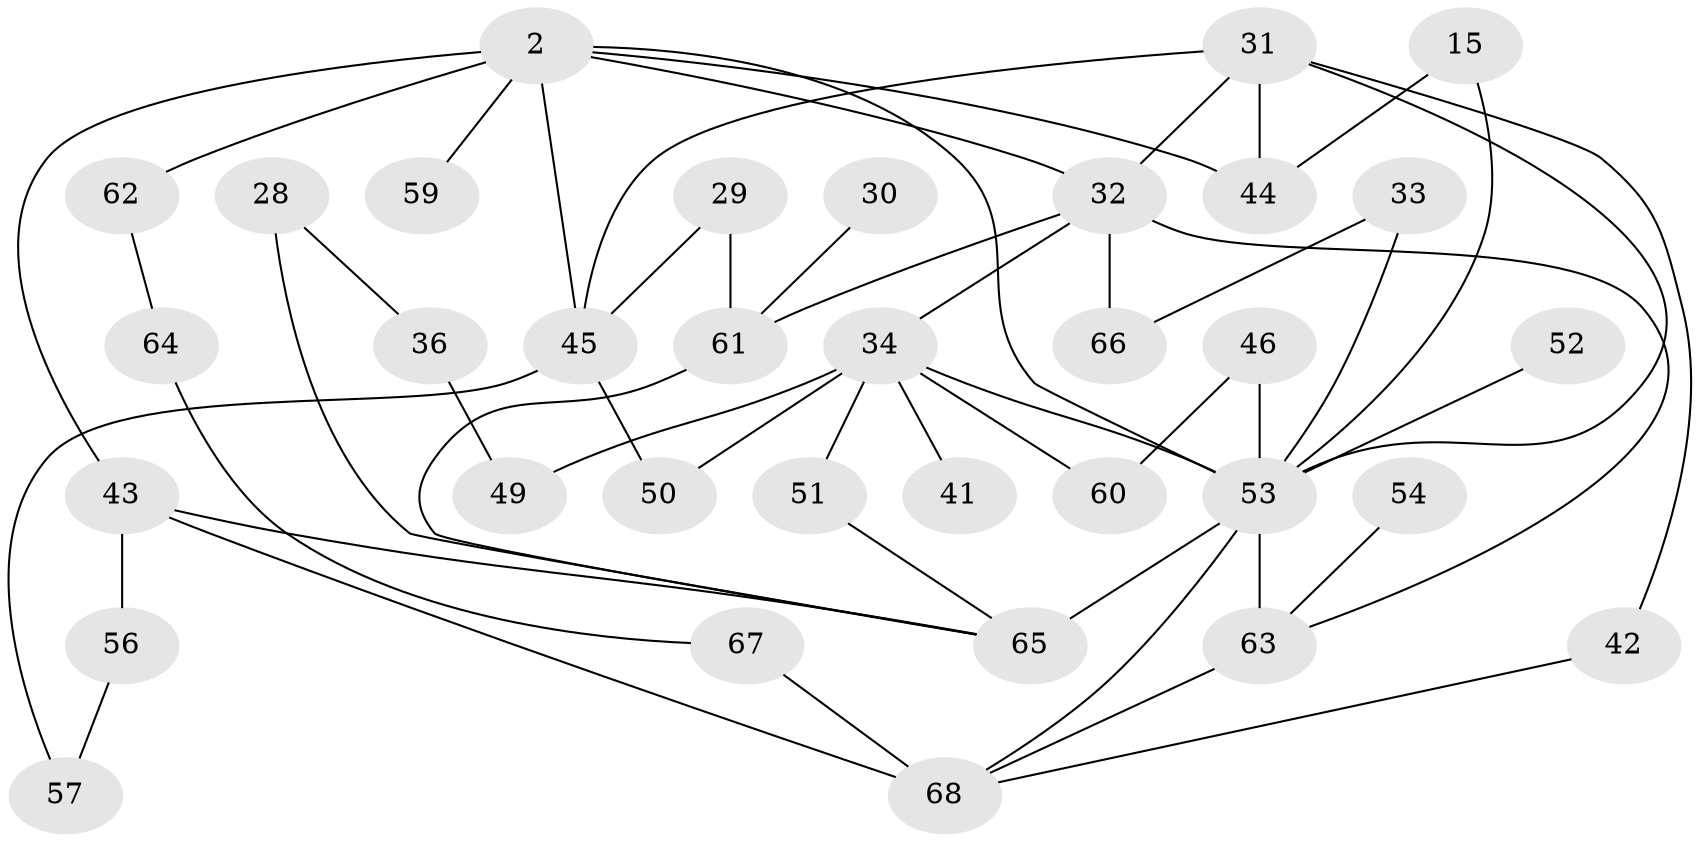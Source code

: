 // original degree distribution, {7: 0.029411764705882353, 9: 0.014705882352941176, 5: 0.07352941176470588, 4: 0.11764705882352941, 2: 0.4117647058823529, 3: 0.23529411764705882, 6: 0.029411764705882353, 1: 0.08823529411764706}
// Generated by graph-tools (version 1.1) at 2025/42/03/09/25 04:42:10]
// undirected, 34 vertices, 52 edges
graph export_dot {
graph [start="1"]
  node [color=gray90,style=filled];
  2;
  15;
  28;
  29;
  30;
  31;
  32 [super="+12"];
  33 [super="+13"];
  34 [super="+23"];
  36;
  41;
  42;
  43 [super="+14"];
  44 [super="+26"];
  45 [super="+25"];
  46;
  49;
  50;
  51;
  52;
  53 [super="+39+21+40"];
  54;
  56;
  57;
  59;
  60;
  61 [super="+8+37"];
  62;
  63 [super="+48+20"];
  64;
  65 [super="+17+58+38"];
  66;
  67;
  68 [super="+47+35"];
  2 -- 59;
  2 -- 62;
  2 -- 43 [weight=2];
  2 -- 44 [weight=2];
  2 -- 32;
  2 -- 45;
  2 -- 53;
  15 -- 44;
  15 -- 53;
  28 -- 36;
  28 -- 65;
  29 -- 45;
  29 -- 61;
  30 -- 61;
  31 -- 32;
  31 -- 42;
  31 -- 44;
  31 -- 45;
  31 -- 53;
  32 -- 34 [weight=2];
  32 -- 66;
  32 -- 61 [weight=2];
  32 -- 63;
  33 -- 66;
  33 -- 53;
  34 -- 41;
  34 -- 60;
  34 -- 49;
  34 -- 50;
  34 -- 51;
  34 -- 53;
  36 -- 49;
  42 -- 68;
  43 -- 65 [weight=2];
  43 -- 68 [weight=3];
  43 -- 56;
  45 -- 50;
  45 -- 57;
  46 -- 60;
  46 -- 53;
  51 -- 65;
  52 -- 53;
  53 -- 65 [weight=6];
  53 -- 63 [weight=3];
  53 -- 68;
  54 -- 63;
  56 -- 57;
  61 -- 65;
  62 -- 64;
  63 -- 68 [weight=2];
  64 -- 67;
  67 -- 68;
}
